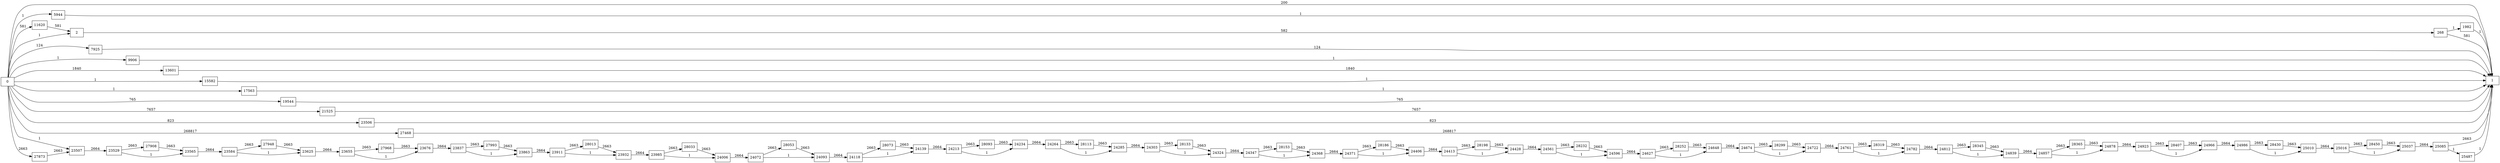 digraph {
	graph [rankdir=LR]
	node [shape=rectangle]
	2 -> 268 [label=582]
	268 -> 1 [label=581]
	268 -> 1982 [label=1]
	1982 -> 1 [label=1]
	5944 -> 1 [label=1]
	7925 -> 1 [label=124]
	9906 -> 1 [label=1]
	11620 -> 2 [label=581]
	13601 -> 1 [label=1840]
	15582 -> 1 [label=1]
	17563 -> 1 [label=1]
	19544 -> 1 [label=765]
	21525 -> 1 [label=7657]
	23506 -> 1 [label=823]
	23507 -> 23529 [label=2664]
	23529 -> 23565 [label=1]
	23529 -> 27908 [label=2663]
	23565 -> 23584 [label=2664]
	23584 -> 23625 [label=1]
	23584 -> 27948 [label=2663]
	23625 -> 23655 [label=2664]
	23655 -> 23676 [label=1]
	23655 -> 27968 [label=2663]
	23676 -> 23837 [label=2664]
	23837 -> 23863 [label=1]
	23837 -> 27993 [label=2663]
	23863 -> 23911 [label=2664]
	23911 -> 23932 [label=1]
	23911 -> 28013 [label=2663]
	23932 -> 23985 [label=2664]
	23985 -> 24006 [label=1]
	23985 -> 28033 [label=2663]
	24006 -> 24072 [label=2664]
	24072 -> 24093 [label=1]
	24072 -> 28053 [label=2663]
	24093 -> 24118 [label=2664]
	24118 -> 24139 [label=1]
	24118 -> 28073 [label=2663]
	24139 -> 24213 [label=2664]
	24213 -> 24234 [label=1]
	24213 -> 28093 [label=2663]
	24234 -> 24264 [label=2664]
	24264 -> 24285 [label=1]
	24264 -> 28113 [label=2663]
	24285 -> 24303 [label=2664]
	24303 -> 24324 [label=1]
	24303 -> 28133 [label=2663]
	24324 -> 24347 [label=2664]
	24347 -> 24368 [label=1]
	24347 -> 28153 [label=2663]
	24368 -> 24371 [label=2664]
	24371 -> 24406 [label=1]
	24371 -> 28186 [label=2663]
	24406 -> 24413 [label=2664]
	24413 -> 24428 [label=1]
	24413 -> 28198 [label=2663]
	24428 -> 24561 [label=2664]
	24561 -> 24596 [label=1]
	24561 -> 28232 [label=2663]
	24596 -> 24627 [label=2664]
	24627 -> 24648 [label=1]
	24627 -> 28252 [label=2663]
	24648 -> 24674 [label=2664]
	24674 -> 24722 [label=1]
	24674 -> 28299 [label=2663]
	24722 -> 24761 [label=2664]
	24761 -> 24782 [label=1]
	24761 -> 28319 [label=2663]
	24782 -> 24812 [label=2664]
	24812 -> 24839 [label=1]
	24812 -> 28345 [label=2663]
	24839 -> 24857 [label=2664]
	24857 -> 24878 [label=1]
	24857 -> 28365 [label=2663]
	24878 -> 24923 [label=2664]
	24923 -> 24966 [label=1]
	24923 -> 28407 [label=2663]
	24966 -> 24986 [label=2664]
	24986 -> 25010 [label=1]
	24986 -> 28430 [label=2663]
	25010 -> 25016 [label=2664]
	25016 -> 25037 [label=1]
	25016 -> 28450 [label=2663]
	25037 -> 25085 [label=2664]
	25085 -> 1 [label=2663]
	25085 -> 25487 [label=1]
	25487 -> 1 [label=1]
	27468 -> 1 [label=268817]
	27873 -> 23507 [label=2663]
	27908 -> 23565 [label=2663]
	27948 -> 23625 [label=2663]
	27968 -> 23676 [label=2663]
	27993 -> 23863 [label=2663]
	28013 -> 23932 [label=2663]
	28033 -> 24006 [label=2663]
	28053 -> 24093 [label=2663]
	28073 -> 24139 [label=2663]
	28093 -> 24234 [label=2663]
	28113 -> 24285 [label=2663]
	28133 -> 24324 [label=2663]
	28153 -> 24368 [label=2663]
	28186 -> 24406 [label=2663]
	28198 -> 24428 [label=2663]
	28232 -> 24596 [label=2663]
	28252 -> 24648 [label=2663]
	28299 -> 24722 [label=2663]
	28319 -> 24782 [label=2663]
	28345 -> 24839 [label=2663]
	28365 -> 24878 [label=2663]
	28407 -> 24966 [label=2663]
	28430 -> 25010 [label=2663]
	28450 -> 25037 [label=2663]
	0 -> 2 [label=1]
	0 -> 23507 [label=1]
	0 -> 1 [label=200]
	0 -> 5944 [label=1]
	0 -> 7925 [label=124]
	0 -> 9906 [label=1]
	0 -> 11620 [label=581]
	0 -> 13601 [label=1840]
	0 -> 15582 [label=1]
	0 -> 17563 [label=1]
	0 -> 19544 [label=765]
	0 -> 21525 [label=7657]
	0 -> 23506 [label=823]
	0 -> 27468 [label=268817]
	0 -> 27873 [label=2663]
}
